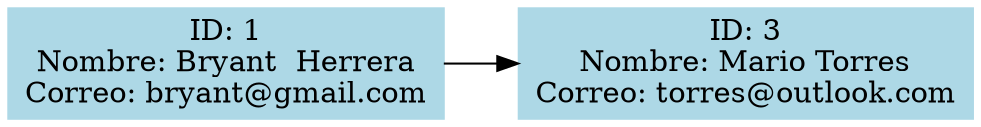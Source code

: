 digraph G {
    rankdir=LR;
  node [shape=box, style=filled, color=lightblue];
"1" [label="ID: 1\nNombre: Bryant  Herrera\nCorreo: bryant@gmail.com"]
"1" -> "3";
"3" [label="ID: 3\nNombre: Mario Torres\nCorreo: torres@outlook.com"]
}
